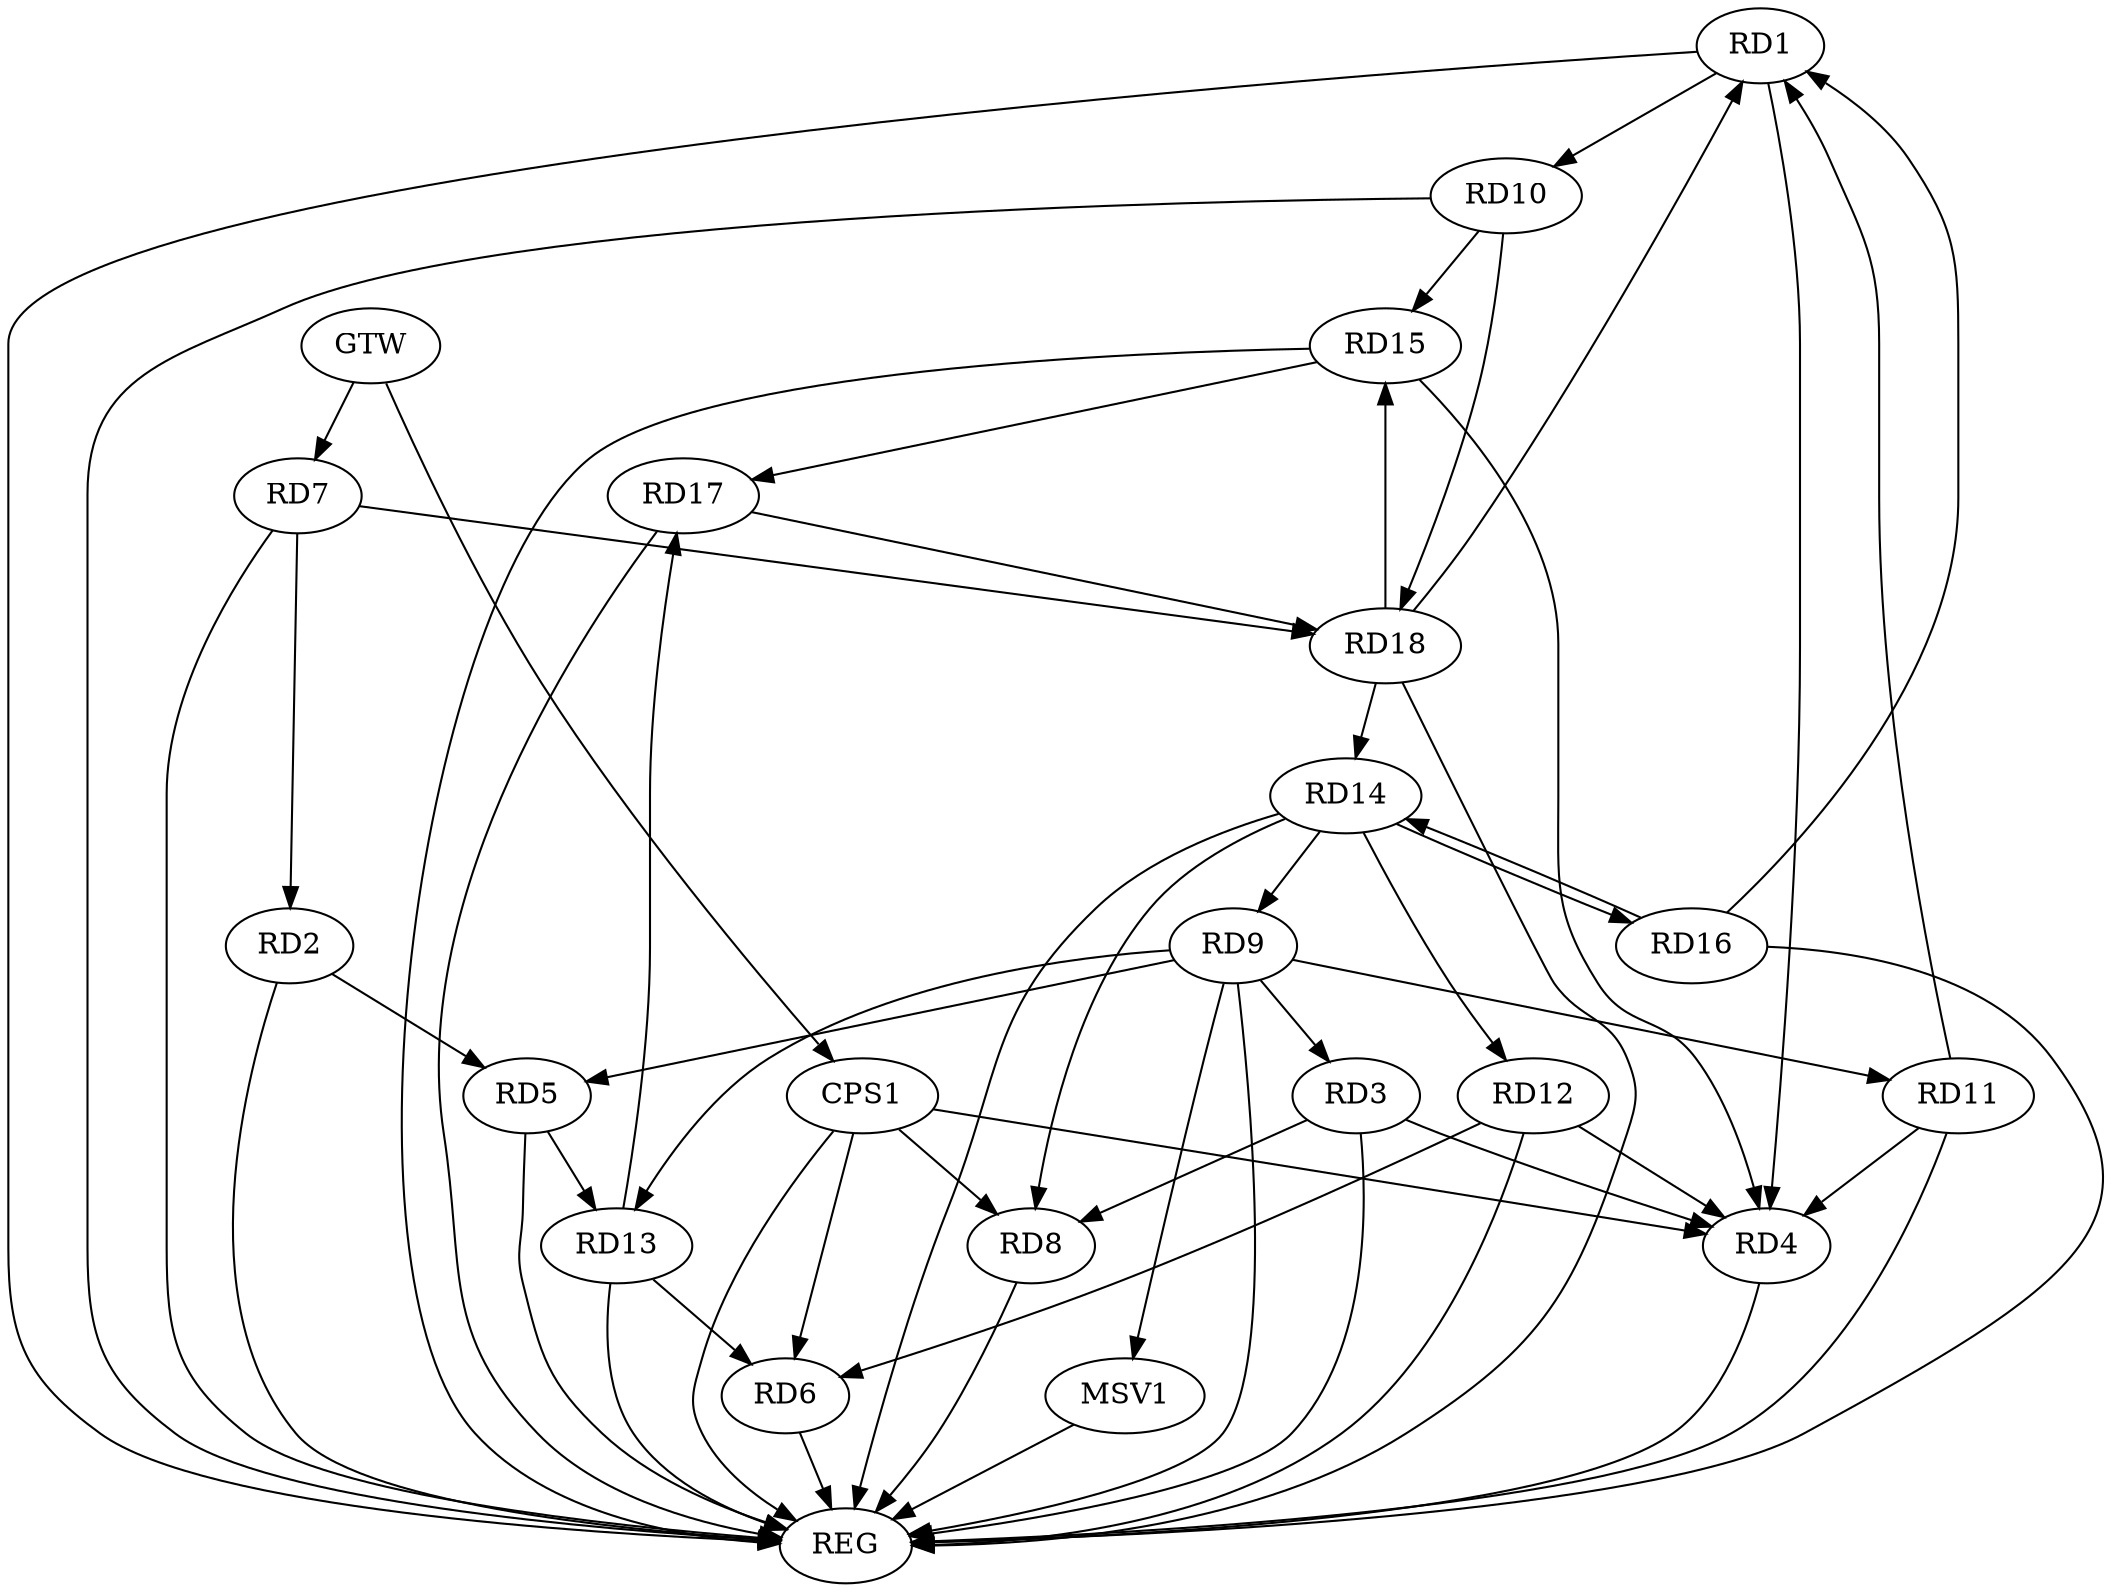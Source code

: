 strict digraph G {
  RD1 [ label="RD1" ];
  RD2 [ label="RD2" ];
  RD3 [ label="RD3" ];
  RD4 [ label="RD4" ];
  RD5 [ label="RD5" ];
  RD6 [ label="RD6" ];
  RD7 [ label="RD7" ];
  RD8 [ label="RD8" ];
  RD9 [ label="RD9" ];
  RD10 [ label="RD10" ];
  RD11 [ label="RD11" ];
  RD12 [ label="RD12" ];
  RD13 [ label="RD13" ];
  RD14 [ label="RD14" ];
  RD15 [ label="RD15" ];
  RD16 [ label="RD16" ];
  RD17 [ label="RD17" ];
  RD18 [ label="RD18" ];
  CPS1 [ label="CPS1" ];
  GTW [ label="GTW" ];
  REG [ label="REG" ];
  MSV1 [ label="MSV1" ];
  RD1 -> RD4;
  RD1 -> RD10;
  RD11 -> RD1;
  RD16 -> RD1;
  RD18 -> RD1;
  RD2 -> RD5;
  RD7 -> RD2;
  RD3 -> RD4;
  RD3 -> RD8;
  RD9 -> RD3;
  RD11 -> RD4;
  RD12 -> RD4;
  RD15 -> RD4;
  RD9 -> RD5;
  RD5 -> RD13;
  RD12 -> RD6;
  RD13 -> RD6;
  RD7 -> RD18;
  RD14 -> RD8;
  RD9 -> RD11;
  RD9 -> RD13;
  RD14 -> RD9;
  RD10 -> RD15;
  RD10 -> RD18;
  RD14 -> RD12;
  RD13 -> RD17;
  RD14 -> RD16;
  RD16 -> RD14;
  RD18 -> RD14;
  RD15 -> RD17;
  RD18 -> RD15;
  RD17 -> RD18;
  CPS1 -> RD4;
  CPS1 -> RD6;
  CPS1 -> RD8;
  GTW -> RD7;
  GTW -> CPS1;
  RD1 -> REG;
  RD2 -> REG;
  RD3 -> REG;
  RD4 -> REG;
  RD5 -> REG;
  RD6 -> REG;
  RD7 -> REG;
  RD8 -> REG;
  RD9 -> REG;
  RD10 -> REG;
  RD11 -> REG;
  RD12 -> REG;
  RD13 -> REG;
  RD14 -> REG;
  RD15 -> REG;
  RD16 -> REG;
  RD17 -> REG;
  RD18 -> REG;
  CPS1 -> REG;
  RD9 -> MSV1;
  MSV1 -> REG;
}
